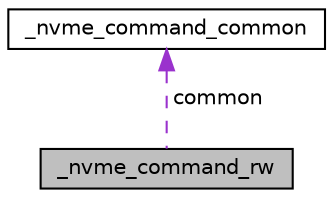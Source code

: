 digraph "_nvme_command_rw"
{
  edge [fontname="Helvetica",fontsize="10",labelfontname="Helvetica",labelfontsize="10"];
  node [fontname="Helvetica",fontsize="10",shape=record];
  Node1 [label="_nvme_command_rw",height=0.2,width=0.4,color="black", fillcolor="grey75", style="filled", fontcolor="black"];
  Node2 -> Node1 [dir="back",color="darkorchid3",fontsize="10",style="dashed",label=" common" ,fontname="Helvetica"];
  Node2 [label="_nvme_command_common",height=0.2,width=0.4,color="black", fillcolor="white", style="filled",URL="$struct__nvme__command__common.html",tooltip="Common command header (cdw 0-9) "];
}
